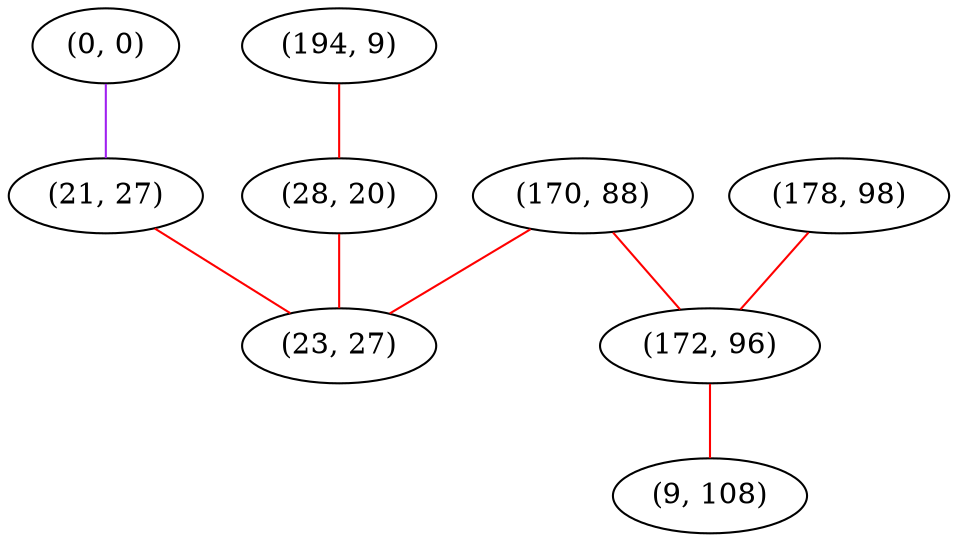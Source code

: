 graph "" {
"(0, 0)";
"(194, 9)";
"(178, 98)";
"(21, 27)";
"(170, 88)";
"(28, 20)";
"(172, 96)";
"(23, 27)";
"(9, 108)";
"(0, 0)" -- "(21, 27)"  [color=purple, key=0, weight=4];
"(194, 9)" -- "(28, 20)"  [color=red, key=0, weight=1];
"(178, 98)" -- "(172, 96)"  [color=red, key=0, weight=1];
"(21, 27)" -- "(23, 27)"  [color=red, key=0, weight=1];
"(170, 88)" -- "(23, 27)"  [color=red, key=0, weight=1];
"(170, 88)" -- "(172, 96)"  [color=red, key=0, weight=1];
"(28, 20)" -- "(23, 27)"  [color=red, key=0, weight=1];
"(172, 96)" -- "(9, 108)"  [color=red, key=0, weight=1];
}
